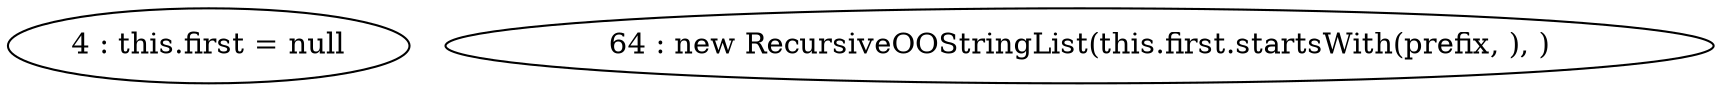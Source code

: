 digraph G {
"4 : this.first = null"
"64 : new RecursiveOOStringList(this.first.startsWith(prefix, ), )"
}